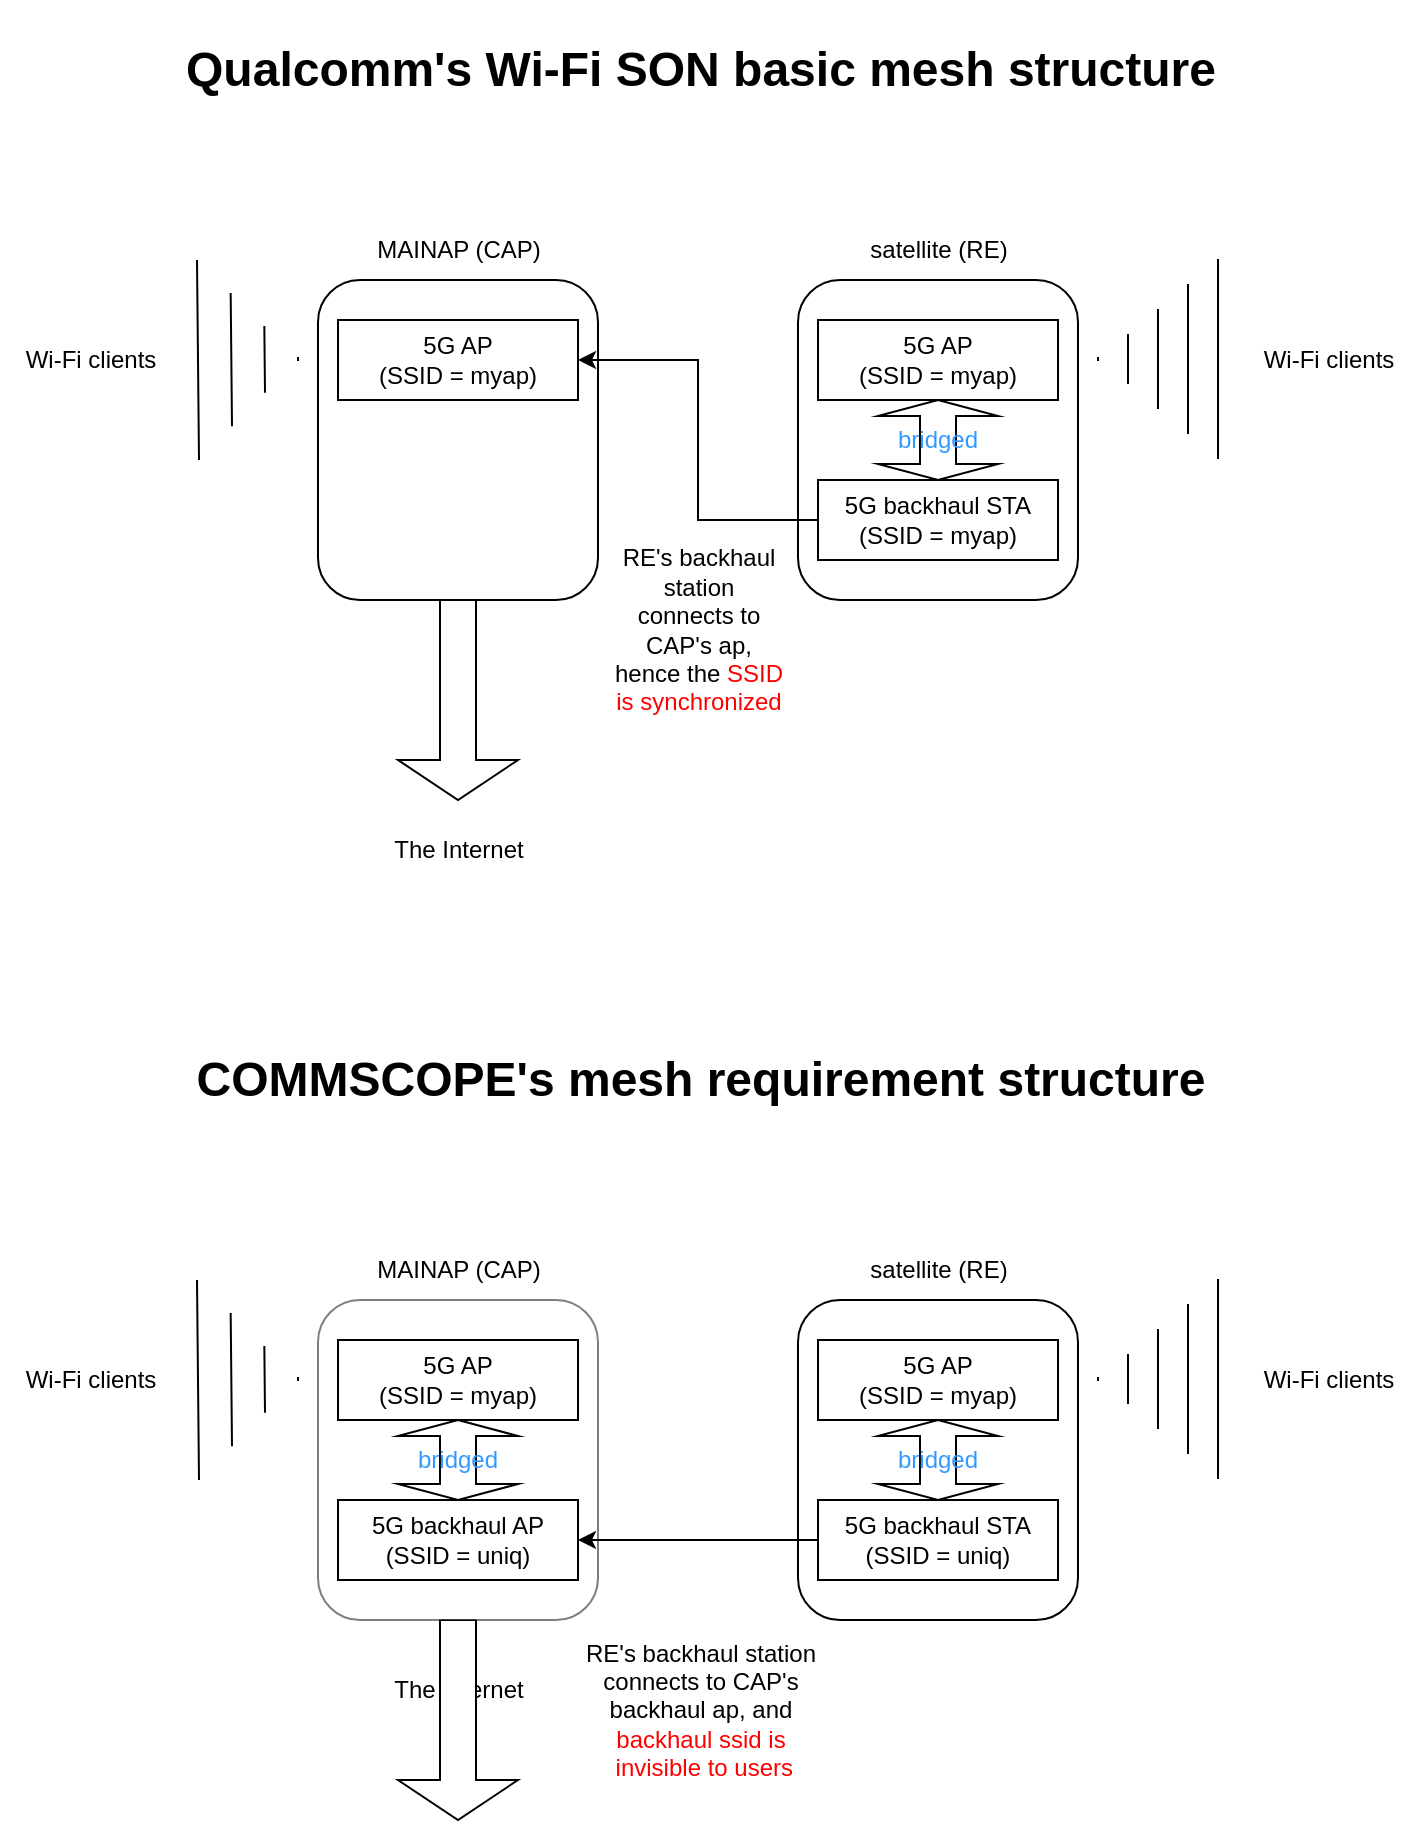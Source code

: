 <mxfile version="20.5.1" type="github">
  <diagram id="yK6GuqPIL3rJYugQjE4B" name="第 1 页">
    <mxGraphModel dx="782" dy="412" grid="1" gridSize="10" guides="1" tooltips="1" connect="1" arrows="1" fold="1" page="1" pageScale="1" pageWidth="827" pageHeight="1169" math="0" shadow="0">
      <root>
        <mxCell id="0" />
        <mxCell id="1" parent="0" />
        <mxCell id="2OhQPmGg1m7oNa4MYXg3-20" value="&lt;h1&gt;Qualcomm&#39;s Wi-Fi SON basic mesh structure&lt;/h1&gt;" style="text;html=1;resizable=0;autosize=1;align=center;verticalAlign=middle;points=[];fillColor=none;strokeColor=none;rounded=0;fontColor=#000000;" vertex="1" parent="1">
          <mxGeometry x="90" y="10" width="540" height="70" as="geometry" />
        </mxCell>
        <mxCell id="2OhQPmGg1m7oNa4MYXg3-22" value="" style="group" vertex="1" connectable="0" parent="1">
          <mxGeometry x="10" y="120" width="709" height="330" as="geometry" />
        </mxCell>
        <mxCell id="2OhQPmGg1m7oNa4MYXg3-1" value="" style="rounded=1;whiteSpace=wrap;html=1;" vertex="1" parent="2OhQPmGg1m7oNa4MYXg3-22">
          <mxGeometry x="159" y="30" width="140" height="160" as="geometry" />
        </mxCell>
        <mxCell id="2OhQPmGg1m7oNa4MYXg3-2" value="MAINAP (CAP)" style="text;html=1;resizable=0;autosize=1;align=center;verticalAlign=middle;points=[];fillColor=none;strokeColor=none;rounded=0;" vertex="1" parent="2OhQPmGg1m7oNa4MYXg3-22">
          <mxGeometry x="174" width="110" height="30" as="geometry" />
        </mxCell>
        <mxCell id="2OhQPmGg1m7oNa4MYXg3-3" value="" style="rounded=1;whiteSpace=wrap;html=1;" vertex="1" parent="2OhQPmGg1m7oNa4MYXg3-22">
          <mxGeometry x="399" y="30" width="140" height="160" as="geometry" />
        </mxCell>
        <mxCell id="2OhQPmGg1m7oNa4MYXg3-4" value="satellite (RE)" style="text;html=1;resizable=0;autosize=1;align=center;verticalAlign=middle;points=[];fillColor=none;strokeColor=none;rounded=0;" vertex="1" parent="2OhQPmGg1m7oNa4MYXg3-22">
          <mxGeometry x="424" width="90" height="30" as="geometry" />
        </mxCell>
        <mxCell id="2OhQPmGg1m7oNa4MYXg3-5" value="5G AP&lt;br&gt;(SSID = myap)" style="rounded=0;whiteSpace=wrap;html=1;" vertex="1" parent="2OhQPmGg1m7oNa4MYXg3-22">
          <mxGeometry x="169" y="50" width="120" height="40" as="geometry" />
        </mxCell>
        <mxCell id="2OhQPmGg1m7oNa4MYXg3-15" style="edgeStyle=orthogonalEdgeStyle;rounded=0;orthogonalLoop=1;jettySize=auto;html=1;exitX=0;exitY=0.5;exitDx=0;exitDy=0;entryX=1;entryY=0.5;entryDx=0;entryDy=0;" edge="1" parent="2OhQPmGg1m7oNa4MYXg3-22" source="2OhQPmGg1m7oNa4MYXg3-8" target="2OhQPmGg1m7oNa4MYXg3-5">
          <mxGeometry relative="1" as="geometry" />
        </mxCell>
        <mxCell id="2OhQPmGg1m7oNa4MYXg3-6" value="5G AP&lt;br&gt;(SSID = myap)" style="rounded=0;whiteSpace=wrap;html=1;" vertex="1" parent="2OhQPmGg1m7oNa4MYXg3-22">
          <mxGeometry x="409" y="50" width="120" height="40" as="geometry" />
        </mxCell>
        <mxCell id="2OhQPmGg1m7oNa4MYXg3-8" value="5G backhaul STA&lt;br&gt;(SSID = myap)" style="rounded=0;whiteSpace=wrap;html=1;" vertex="1" parent="2OhQPmGg1m7oNa4MYXg3-22">
          <mxGeometry x="409" y="130" width="120" height="40" as="geometry" />
        </mxCell>
        <mxCell id="2OhQPmGg1m7oNa4MYXg3-12" value="" style="shape=singleArrow;direction=south;whiteSpace=wrap;html=1;" vertex="1" parent="2OhQPmGg1m7oNa4MYXg3-22">
          <mxGeometry x="199" y="190" width="60" height="100" as="geometry" />
        </mxCell>
        <mxCell id="2OhQPmGg1m7oNa4MYXg3-13" value="bridged" style="shape=doubleArrow;direction=south;whiteSpace=wrap;html=1;fontColor=#3399FF;" vertex="1" parent="2OhQPmGg1m7oNa4MYXg3-22">
          <mxGeometry x="439" y="90" width="60" height="40" as="geometry" />
        </mxCell>
        <mxCell id="2OhQPmGg1m7oNa4MYXg3-14" value="" style="shape=mxgraph.arrows2.wedgeArrowDashed2;html=1;bendable=0;startWidth=50;stepSize=15;rounded=0;" edge="1" parent="2OhQPmGg1m7oNa4MYXg3-22">
          <mxGeometry width="100" height="100" relative="1" as="geometry">
            <mxPoint x="609" y="69.5" as="sourcePoint" />
            <mxPoint x="549" y="69.5" as="targetPoint" />
          </mxGeometry>
        </mxCell>
        <mxCell id="2OhQPmGg1m7oNa4MYXg3-16" value="" style="shape=mxgraph.arrows2.wedgeArrowDashed2;html=1;bendable=0;startWidth=50;stepSize=15;rounded=0;" edge="1" parent="2OhQPmGg1m7oNa4MYXg3-22">
          <mxGeometry width="100" height="100" relative="1" as="geometry">
            <mxPoint x="99" y="70" as="sourcePoint" />
            <mxPoint x="149" y="69.5" as="targetPoint" />
          </mxGeometry>
        </mxCell>
        <mxCell id="2OhQPmGg1m7oNa4MYXg3-17" value="Wi-Fi clients" style="text;html=1;resizable=0;autosize=1;align=center;verticalAlign=middle;points=[];fillColor=none;strokeColor=none;rounded=0;fontColor=#000000;" vertex="1" parent="2OhQPmGg1m7oNa4MYXg3-22">
          <mxGeometry x="619" y="55" width="90" height="30" as="geometry" />
        </mxCell>
        <mxCell id="2OhQPmGg1m7oNa4MYXg3-18" value="Wi-Fi clients" style="text;html=1;resizable=0;autosize=1;align=center;verticalAlign=middle;points=[];fillColor=none;strokeColor=none;rounded=0;fontColor=#000000;" vertex="1" parent="2OhQPmGg1m7oNa4MYXg3-22">
          <mxGeometry y="55" width="90" height="30" as="geometry" />
        </mxCell>
        <mxCell id="2OhQPmGg1m7oNa4MYXg3-19" value="The Internet" style="text;html=1;resizable=0;autosize=1;align=center;verticalAlign=middle;points=[];fillColor=none;strokeColor=none;rounded=0;fontColor=#000000;" vertex="1" parent="2OhQPmGg1m7oNa4MYXg3-22">
          <mxGeometry x="184" y="300" width="90" height="30" as="geometry" />
        </mxCell>
        <mxCell id="2OhQPmGg1m7oNa4MYXg3-21" value="RE&#39;s backhaul&lt;br&gt;station&lt;br&gt;connects to&lt;br&gt;CAP&#39;s ap,&lt;br&gt;hence the&lt;font color=&quot;#ff0000&quot;&gt; SSID&lt;br&gt;is&amp;nbsp;synchronized&lt;/font&gt;" style="text;html=1;resizable=0;autosize=1;align=center;verticalAlign=middle;points=[];fillColor=none;strokeColor=none;rounded=0;fontColor=#000000;" vertex="1" parent="2OhQPmGg1m7oNa4MYXg3-22">
          <mxGeometry x="294" y="155" width="110" height="100" as="geometry" />
        </mxCell>
        <mxCell id="2OhQPmGg1m7oNa4MYXg3-38" value="The Internet" style="text;html=1;resizable=0;autosize=1;align=center;verticalAlign=middle;points=[];fillColor=none;strokeColor=none;rounded=0;fontColor=#000000;" vertex="1" parent="1">
          <mxGeometry x="194" y="840" width="90" height="30" as="geometry" />
        </mxCell>
        <mxCell id="2OhQPmGg1m7oNa4MYXg3-48" value="" style="group" vertex="1" connectable="0" parent="1">
          <mxGeometry x="10" y="630" width="709" height="290" as="geometry" />
        </mxCell>
        <mxCell id="2OhQPmGg1m7oNa4MYXg3-25" value="MAINAP (CAP)" style="text;html=1;resizable=0;autosize=1;align=center;verticalAlign=middle;points=[];fillColor=none;strokeColor=none;rounded=0;" vertex="1" parent="2OhQPmGg1m7oNa4MYXg3-48">
          <mxGeometry x="174" width="110" height="30" as="geometry" />
        </mxCell>
        <mxCell id="2OhQPmGg1m7oNa4MYXg3-26" value="" style="rounded=1;whiteSpace=wrap;html=1;" vertex="1" parent="2OhQPmGg1m7oNa4MYXg3-48">
          <mxGeometry x="399" y="30" width="140" height="160" as="geometry" />
        </mxCell>
        <mxCell id="2OhQPmGg1m7oNa4MYXg3-27" value="satellite (RE)" style="text;html=1;resizable=0;autosize=1;align=center;verticalAlign=middle;points=[];fillColor=none;strokeColor=none;rounded=0;" vertex="1" parent="2OhQPmGg1m7oNa4MYXg3-48">
          <mxGeometry x="424" width="90" height="30" as="geometry" />
        </mxCell>
        <mxCell id="2OhQPmGg1m7oNa4MYXg3-30" value="5G AP&lt;br&gt;(SSID = myap)" style="rounded=0;whiteSpace=wrap;html=1;" vertex="1" parent="2OhQPmGg1m7oNa4MYXg3-48">
          <mxGeometry x="409" y="50" width="120" height="40" as="geometry" />
        </mxCell>
        <mxCell id="2OhQPmGg1m7oNa4MYXg3-31" value="5G backhaul STA&lt;br&gt;(SSID = uniq)" style="rounded=0;whiteSpace=wrap;html=1;" vertex="1" parent="2OhQPmGg1m7oNa4MYXg3-48">
          <mxGeometry x="409" y="130" width="120" height="40" as="geometry" />
        </mxCell>
        <mxCell id="2OhQPmGg1m7oNa4MYXg3-32" value="" style="shape=singleArrow;direction=south;whiteSpace=wrap;html=1;" vertex="1" parent="2OhQPmGg1m7oNa4MYXg3-48">
          <mxGeometry x="199" y="190" width="60" height="100" as="geometry" />
        </mxCell>
        <mxCell id="2OhQPmGg1m7oNa4MYXg3-33" value="bridged" style="shape=doubleArrow;direction=south;whiteSpace=wrap;html=1;fontColor=#3399FF;" vertex="1" parent="2OhQPmGg1m7oNa4MYXg3-48">
          <mxGeometry x="439" y="90" width="60" height="40" as="geometry" />
        </mxCell>
        <mxCell id="2OhQPmGg1m7oNa4MYXg3-34" value="" style="shape=mxgraph.arrows2.wedgeArrowDashed2;html=1;bendable=0;startWidth=50;stepSize=15;rounded=0;" edge="1" parent="2OhQPmGg1m7oNa4MYXg3-48">
          <mxGeometry width="100" height="100" relative="1" as="geometry">
            <mxPoint x="609" y="69.5" as="sourcePoint" />
            <mxPoint x="549" y="69.5" as="targetPoint" />
          </mxGeometry>
        </mxCell>
        <mxCell id="2OhQPmGg1m7oNa4MYXg3-35" value="" style="shape=mxgraph.arrows2.wedgeArrowDashed2;html=1;bendable=0;startWidth=50;stepSize=15;rounded=0;" edge="1" parent="2OhQPmGg1m7oNa4MYXg3-48">
          <mxGeometry width="100" height="100" relative="1" as="geometry">
            <mxPoint x="99" y="70" as="sourcePoint" />
            <mxPoint x="149" y="69.5" as="targetPoint" />
          </mxGeometry>
        </mxCell>
        <mxCell id="2OhQPmGg1m7oNa4MYXg3-36" value="Wi-Fi clients" style="text;html=1;resizable=0;autosize=1;align=center;verticalAlign=middle;points=[];fillColor=none;strokeColor=none;rounded=0;fontColor=#000000;" vertex="1" parent="2OhQPmGg1m7oNa4MYXg3-48">
          <mxGeometry x="619" y="55" width="90" height="30" as="geometry" />
        </mxCell>
        <mxCell id="2OhQPmGg1m7oNa4MYXg3-37" value="Wi-Fi clients" style="text;html=1;resizable=0;autosize=1;align=center;verticalAlign=middle;points=[];fillColor=none;strokeColor=none;rounded=0;fontColor=#000000;" vertex="1" parent="2OhQPmGg1m7oNa4MYXg3-48">
          <mxGeometry y="55" width="90" height="30" as="geometry" />
        </mxCell>
        <mxCell id="2OhQPmGg1m7oNa4MYXg3-42" value="" style="rounded=1;whiteSpace=wrap;html=1;opacity=50;" vertex="1" parent="2OhQPmGg1m7oNa4MYXg3-48">
          <mxGeometry x="159" y="30" width="140" height="160" as="geometry" />
        </mxCell>
        <mxCell id="2OhQPmGg1m7oNa4MYXg3-43" value="5G AP&lt;br&gt;(SSID = myap)" style="rounded=0;whiteSpace=wrap;html=1;" vertex="1" parent="2OhQPmGg1m7oNa4MYXg3-48">
          <mxGeometry x="169" y="50" width="120" height="40" as="geometry" />
        </mxCell>
        <mxCell id="2OhQPmGg1m7oNa4MYXg3-44" value="5G backhaul AP&lt;br&gt;(SSID = uniq)" style="rounded=0;whiteSpace=wrap;html=1;" vertex="1" parent="2OhQPmGg1m7oNa4MYXg3-48">
          <mxGeometry x="169" y="130" width="120" height="40" as="geometry" />
        </mxCell>
        <mxCell id="2OhQPmGg1m7oNa4MYXg3-46" style="edgeStyle=orthogonalEdgeStyle;rounded=0;orthogonalLoop=1;jettySize=auto;html=1;exitX=0;exitY=0.5;exitDx=0;exitDy=0;fontColor=#000000;entryX=1;entryY=0.5;entryDx=0;entryDy=0;" edge="1" parent="2OhQPmGg1m7oNa4MYXg3-48" source="2OhQPmGg1m7oNa4MYXg3-31" target="2OhQPmGg1m7oNa4MYXg3-44">
          <mxGeometry relative="1" as="geometry">
            <mxPoint x="280" y="150" as="targetPoint" />
            <Array as="points" />
          </mxGeometry>
        </mxCell>
        <mxCell id="2OhQPmGg1m7oNa4MYXg3-45" value="bridged" style="shape=doubleArrow;direction=south;whiteSpace=wrap;html=1;fontColor=#3399FF;" vertex="1" parent="2OhQPmGg1m7oNa4MYXg3-48">
          <mxGeometry x="199" y="90" width="60" height="40" as="geometry" />
        </mxCell>
        <mxCell id="2OhQPmGg1m7oNa4MYXg3-47" value="RE&#39;s backhaul station &lt;br&gt;connects to CAP&#39;s &lt;br&gt;backhaul ap, and &lt;br&gt;&lt;font color=&quot;#ff0000&quot;&gt;backhaul ssid is&lt;br&gt;&amp;nbsp;invisible to users&lt;/font&gt;" style="text;html=1;resizable=0;autosize=1;align=center;verticalAlign=middle;points=[];fillColor=none;strokeColor=none;rounded=0;fontColor=#000000;" vertex="1" parent="2OhQPmGg1m7oNa4MYXg3-48">
          <mxGeometry x="280" y="190" width="140" height="90" as="geometry" />
        </mxCell>
        <mxCell id="2OhQPmGg1m7oNa4MYXg3-49" value="&lt;h1&gt;COMMSCOPE&#39;s mesh requirement structure&lt;/h1&gt;" style="text;html=1;resizable=0;autosize=1;align=center;verticalAlign=middle;points=[];fillColor=none;strokeColor=none;rounded=0;fontColor=#000000;" vertex="1" parent="1">
          <mxGeometry x="95" y="515" width="530" height="70" as="geometry" />
        </mxCell>
      </root>
    </mxGraphModel>
  </diagram>
</mxfile>
